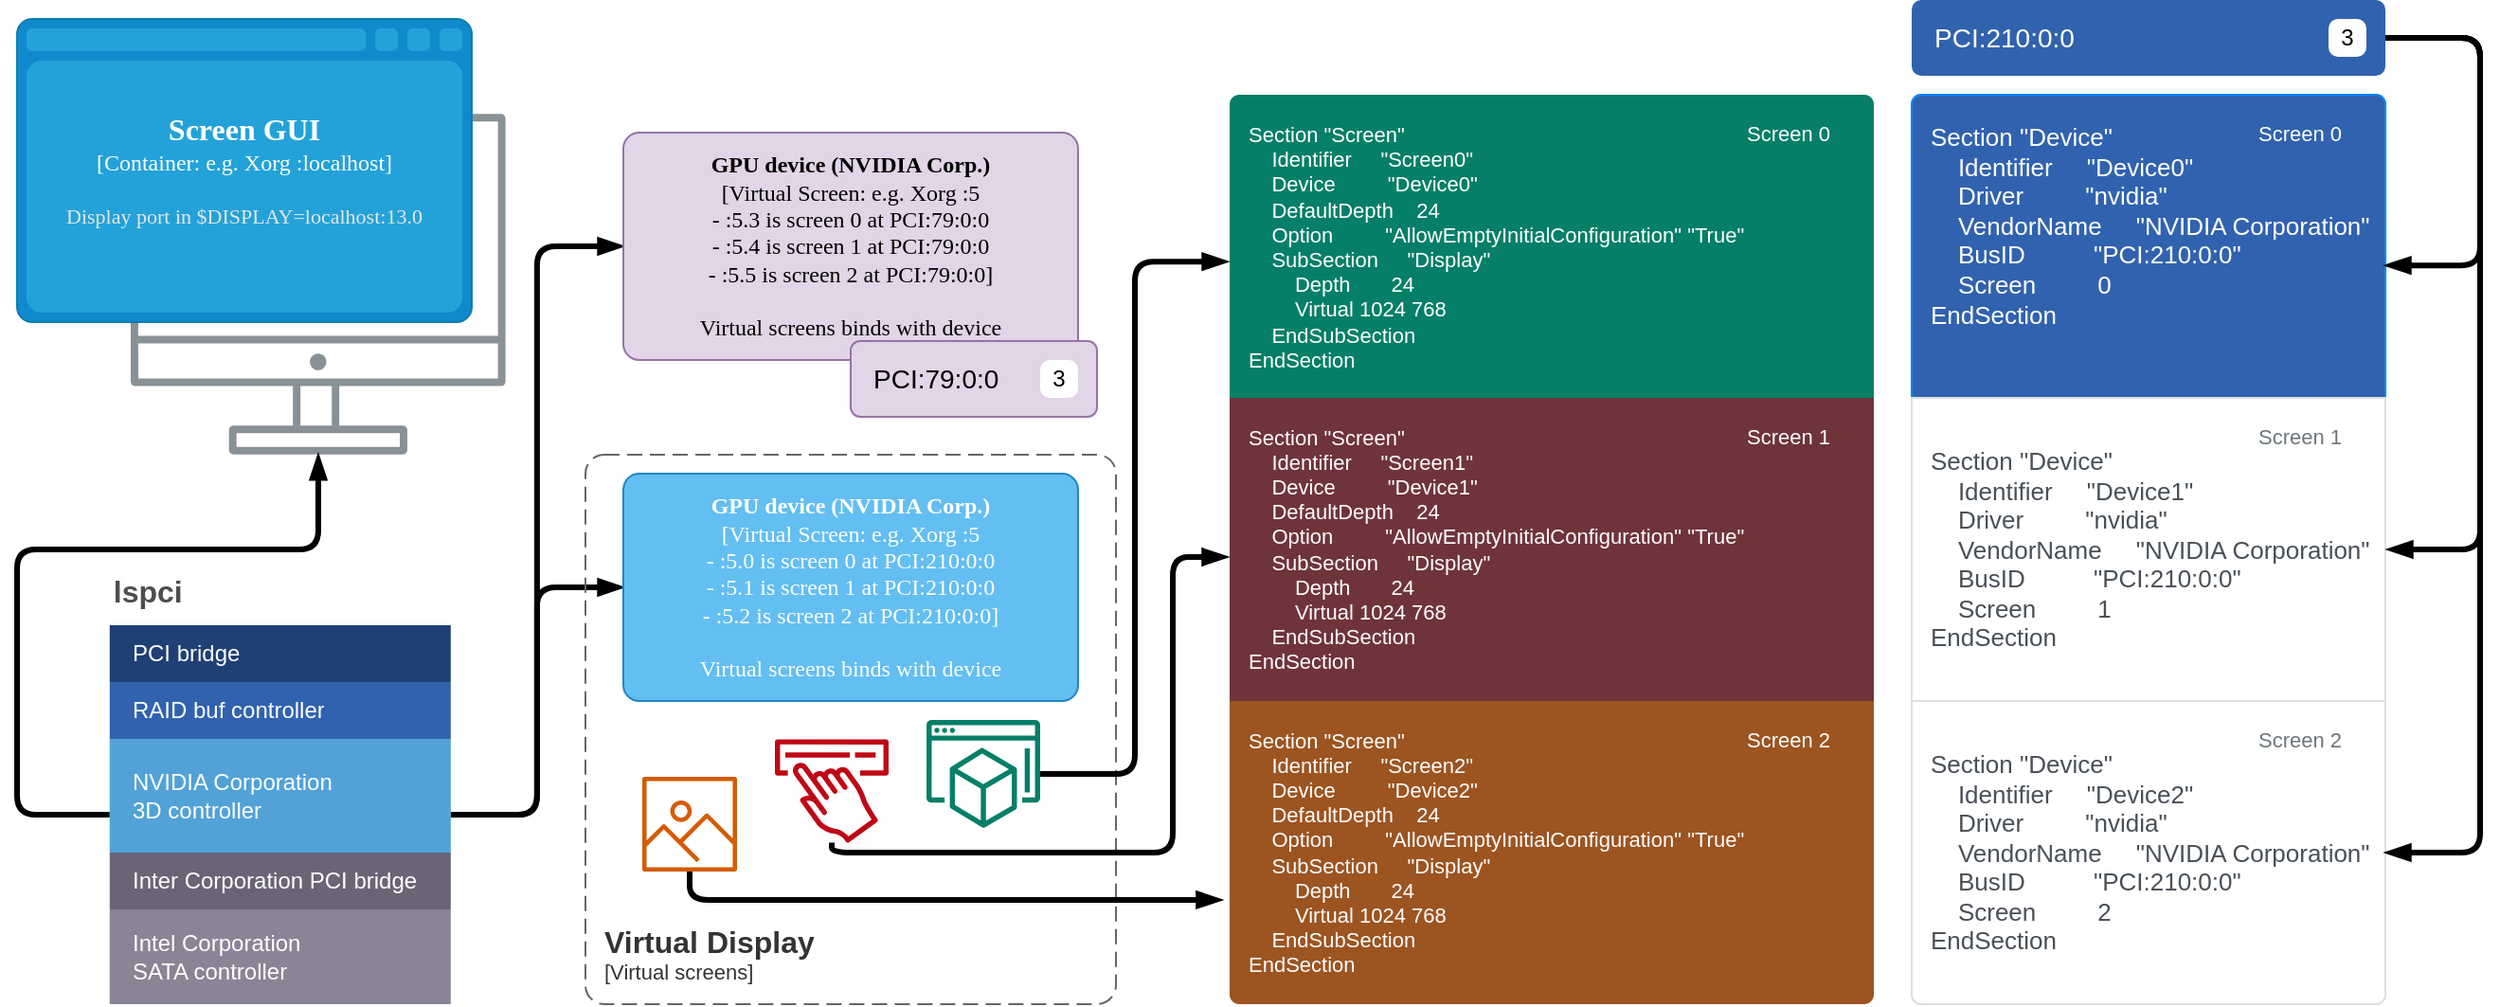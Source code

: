 <mxfile>
    <diagram id="nhE3GIlVimfKaPKoIuDz" name="Page-1">
        <mxGraphModel dx="1693" dy="740" grid="1" gridSize="10" guides="1" tooltips="1" connect="1" arrows="1" fold="1" page="1" pageScale="1" pageWidth="827" pageHeight="1169" math="0" shadow="0">
            <root>
                <mxCell id="0"/>
                <mxCell id="1" parent="0"/>
                <mxCell id="2" value="" style="sketch=0;outlineConnect=0;gradientColor=none;fontColor=#545B64;strokeColor=none;fillColor=#879196;dashed=0;verticalLabelPosition=bottom;verticalAlign=top;align=center;html=1;fontSize=12;fontStyle=0;aspect=fixed;shape=mxgraph.aws4.illustration_desktop;pointerEvents=1" parent="1" vertex="1">
                    <mxGeometry x="100" y="90" width="197.8" height="180" as="geometry"/>
                </mxCell>
                <mxCell id="3" value="lspci" style="align=left;fontSize=16;fontStyle=1;strokeColor=none;fillColor=none;fontColor=#4D4D4D;spacingTop=-8;resizable=0;" parent="1" vertex="1">
                    <mxGeometry x="88.9" y="330" width="180" height="30" as="geometry"/>
                </mxCell>
                <mxCell id="15" style="edgeStyle=orthogonalEdgeStyle;html=1;exitX=0;exitY=0.5;exitDx=0;exitDy=0;exitPerimeter=0;strokeWidth=3;endArrow=blockThin;endFill=1;strokeColor=default;" parent="1" source="4" target="2" edge="1">
                    <mxGeometry relative="1" as="geometry">
                        <Array as="points">
                            <mxPoint x="40" y="460"/>
                            <mxPoint x="40" y="320"/>
                            <mxPoint x="199" y="320"/>
                        </Array>
                    </mxGeometry>
                </mxCell>
                <mxCell id="21" style="edgeStyle=orthogonalEdgeStyle;html=1;entryX=0;entryY=0.5;entryDx=0;entryDy=0;entryPerimeter=0;strokeWidth=3;endArrow=blockThin;endFill=1;strokeColor=default;" parent="1" source="4" target="60" edge="1">
                    <mxGeometry relative="1" as="geometry">
                        <mxPoint x="360" y="160" as="targetPoint"/>
                    </mxGeometry>
                </mxCell>
                <mxCell id="22" style="edgeStyle=orthogonalEdgeStyle;html=1;strokeWidth=3;endArrow=blockThin;endFill=1;strokeColor=default;" parent="1" source="4" target="12" edge="1">
                    <mxGeometry relative="1" as="geometry"/>
                </mxCell>
                <mxCell id="4" value="" style="shape=table;html=1;whiteSpace=wrap;startSize=0;container=1;collapsible=0;childLayout=tableLayout;fillColor=none;align=left;spacingLeft=10;strokeColor=none;rounded=1;arcSize=11;fontColor=#FFFFFF;resizable=0;points=[[0.25,0,0],[0.5,0,0],[0.75,0,0],[1,0.25,0],[1,0.5,0],[1,0.75,0],[0.75,1,0],[0.5,1,0],[0.25,1,0],[0,0.75,0],[0,0.5,0],[0,0.25,0]];" parent="1" vertex="1">
                    <mxGeometry x="88.9" y="360" width="180" height="200" as="geometry"/>
                </mxCell>
                <mxCell id="5" value="PCI bridge" style="shape=partialRectangle;html=1;whiteSpace=wrap;connectable=0;fillColor=#1E4074;top=0;left=0;bottom=0;right=0;overflow=hidden;pointerEvents=1;align=left;spacingLeft=10;strokeColor=none;fontColor=#FFFFFF;" parent="4" vertex="1">
                    <mxGeometry width="180" height="30" as="geometry"/>
                </mxCell>
                <mxCell id="6" value="RAID buf controller" style="shape=partialRectangle;html=1;whiteSpace=wrap;connectable=0;fillColor=#3162AF;top=0;left=0;bottom=0;right=0;overflow=hidden;pointerEvents=1;align=left;spacingLeft=10;fontColor=#FFFFFF;" parent="4" vertex="1">
                    <mxGeometry y="30" width="180" height="30" as="geometry"/>
                </mxCell>
                <mxCell id="7" value="NVIDIA Corporation&lt;br&gt;3D controller" style="shape=partialRectangle;html=1;whiteSpace=wrap;connectable=0;fillColor=#52A2D8;top=0;left=0;bottom=0;right=0;overflow=hidden;pointerEvents=1;align=left;spacingLeft=10;fontColor=#FFFFFF;" parent="4" vertex="1">
                    <mxGeometry y="60" width="180" height="60" as="geometry"/>
                </mxCell>
                <mxCell id="9" value="Inter Corporation PCI bridge" style="shape=partialRectangle;html=1;whiteSpace=wrap;connectable=0;fillColor=#6B6477;top=0;left=0;bottom=0;right=0;overflow=hidden;pointerEvents=1;align=left;spacingLeft=10;fontColor=#FFFFFF;" parent="4" vertex="1">
                    <mxGeometry y="120" width="180" height="30" as="geometry"/>
                </mxCell>
                <mxCell id="10" value="Intel Corporation &lt;br&gt;SATA controller" style="shape=partialRectangle;html=1;whiteSpace=wrap;connectable=0;fillColor=#8B8496;top=0;left=0;bottom=0;right=0;overflow=hidden;pointerEvents=1;align=left;spacingLeft=10;fontColor=#FFFFFF;" parent="4" vertex="1">
                    <mxGeometry y="150" width="180" height="50" as="geometry"/>
                </mxCell>
                <object placeholders="1" c4Name="GPU device (NVIDIA Corp.)" c4Type="Virtual Screen" c4Technology="e.g. Xorg :5&#10;- :5.0 is screen 0 at PCI:210:0:0&#10;- :5.1 is screen 1 at PCI:210:0:0&#10;- :5.2 is screen 2 at PCI:210:0:0" c4Description="Virtual screens binds with device" label="&lt;font style=&quot;font-size: 12px;&quot;&gt;&lt;b style=&quot;font-size: 12px;&quot;&gt;%c4Name%&lt;/b&gt;&lt;/font&gt;&lt;div style=&quot;font-size: 12px;&quot;&gt;[%c4Type%: %c4Technology%]&lt;/div&gt;&lt;br style=&quot;font-size: 12px;&quot;&gt;&lt;div style=&quot;font-size: 12px;&quot;&gt;&lt;font style=&quot;font-size: 12px;&quot;&gt;%c4Description%&lt;/font&gt;&lt;/div&gt;" id="12">
                    <mxCell style="rounded=1;whiteSpace=wrap;html=1;labelBackgroundColor=none;fillColor=#63BEF2;fontColor=#ffffff;align=center;arcSize=7;strokeColor=#2086C9;metaEdit=1;resizable=0;points=[[0.25,0,0],[0.5,0,0],[0.75,0,0],[1,0.25,0],[1,0.5,0],[1,0.75,0],[0.75,1,0],[0.5,1,0],[0.25,1,0],[0,0.75,0],[0,0.5,0],[0,0.25,0]];fontFamily=Comic Sans MS;imageHeight=24;fontSize=12;" parent="1" vertex="1">
                        <mxGeometry x="360" y="280" width="240" height="120" as="geometry"/>
                    </mxCell>
                </object>
                <object placeholders="1" c4Name="Virtual Display" c4Type="ContainerScopeBoundary" c4Application="Virtual screens" label="&lt;font style=&quot;font-size: 16px&quot;&gt;&lt;b&gt;&lt;div style=&quot;text-align: left&quot;&gt;%c4Name%&lt;/div&gt;&lt;/b&gt;&lt;/font&gt;&lt;div style=&quot;text-align: left&quot;&gt;[%c4Application%]&lt;/div&gt;" id="17">
                    <mxCell style="rounded=1;fontSize=11;whiteSpace=wrap;html=1;dashed=1;arcSize=20;fillColor=none;strokeColor=#666666;fontColor=#333333;labelBackgroundColor=none;align=left;verticalAlign=bottom;labelBorderColor=none;spacingTop=0;spacing=10;dashPattern=8 4;metaEdit=1;rotatable=0;perimeter=rectanglePerimeter;noLabel=0;labelPadding=0;allowArrows=0;connectable=0;expand=0;recursiveResize=0;editable=1;pointerEvents=0;absoluteArcSize=1;points=[[0.25,0,0],[0.5,0,0],[0.75,0,0],[1,0.25,0],[1,0.5,0],[1,0.75,0],[0.75,1,0],[0.5,1,0],[0.25,1,0],[0,0.75,0],[0,0.5,0],[0,0.25,0]];" parent="1" vertex="1">
                        <mxGeometry x="340" y="270" width="280" height="290" as="geometry"/>
                    </mxCell>
                </object>
                <mxCell id="51" style="edgeStyle=orthogonalEdgeStyle;html=1;entryX=-0.012;entryY=0.656;entryDx=0;entryDy=0;entryPerimeter=0;strokeWidth=3;fontSize=12;fontColor=#000000;endArrow=blockThin;endFill=1;strokeColor=default;" parent="1" source="18" target="43" edge="1">
                    <mxGeometry relative="1" as="geometry">
                        <Array as="points">
                            <mxPoint x="395" y="505"/>
                        </Array>
                    </mxGeometry>
                </mxCell>
                <mxCell id="18" value="" style="sketch=0;outlineConnect=0;fontColor=#232F3E;gradientColor=none;fillColor=#D45B07;strokeColor=none;dashed=0;verticalLabelPosition=bottom;verticalAlign=top;align=center;html=1;fontSize=12;fontStyle=0;aspect=fixed;pointerEvents=1;shape=mxgraph.aws4.container_registry_image;" parent="1" vertex="1">
                    <mxGeometry x="370" y="440" width="50" height="50" as="geometry"/>
                </mxCell>
                <mxCell id="48" style="edgeStyle=orthogonalEdgeStyle;html=1;entryX=-0.003;entryY=0.525;entryDx=0;entryDy=0;entryPerimeter=0;strokeWidth=3;fontSize=12;fontColor=#000000;endArrow=blockThin;endFill=1;strokeColor=default;" parent="1" source="19" target="41" edge="1">
                    <mxGeometry relative="1" as="geometry">
                        <Array as="points">
                            <mxPoint x="470" y="480"/>
                            <mxPoint x="650" y="480"/>
                            <mxPoint x="650" y="324"/>
                        </Array>
                    </mxGeometry>
                </mxCell>
                <mxCell id="19" value="" style="sketch=0;outlineConnect=0;fontColor=#232F3E;gradientColor=none;fillColor=#BF0816;strokeColor=none;dashed=0;verticalLabelPosition=bottom;verticalAlign=top;align=center;html=1;fontSize=12;fontStyle=0;aspect=fixed;shape=mxgraph.aws4.amplify_aws_amplify_studio;" parent="1" vertex="1">
                    <mxGeometry x="440" y="420" width="60" height="55" as="geometry"/>
                </mxCell>
                <mxCell id="47" style="edgeStyle=orthogonalEdgeStyle;html=1;entryX=0;entryY=0.55;entryDx=0;entryDy=0;entryPerimeter=0;strokeWidth=3;fontSize=12;fontColor=#000000;endArrow=blockThin;endFill=1;strokeColor=default;" parent="1" source="20" target="39" edge="1">
                    <mxGeometry relative="1" as="geometry"/>
                </mxCell>
                <mxCell id="20" value="" style="sketch=0;outlineConnect=0;fontColor=#232F3E;gradientColor=none;fillColor=#067F68;strokeColor=none;dashed=0;verticalLabelPosition=bottom;verticalAlign=top;align=center;html=1;fontSize=12;fontStyle=0;aspect=fixed;shape=mxgraph.aws4.workspaces_workspaces_web;" parent="1" vertex="1">
                    <mxGeometry x="520" y="410" width="60" height="56.92" as="geometry"/>
                </mxCell>
                <mxCell id="30" value="" style="html=1;shadow=0;dashed=0;shape=mxgraph.bootstrap.rrect;rSize=5;strokeColor=#DFDFDF;html=1;whiteSpace=wrap;fillColor=#FFFFFF;fontColor=#495057;" parent="1" vertex="1">
                    <mxGeometry x="1040" y="80" width="250" height="480" as="geometry"/>
                </mxCell>
                <mxCell id="31" value="&lt;div style=&quot;font-size: 13px;&quot;&gt;&lt;font style=&quot;font-size: 13px;&quot;&gt;Section &quot;Device&quot;&lt;/font&gt;&lt;/div&gt;&lt;div style=&quot;font-size: 13px;&quot;&gt;&lt;font style=&quot;font-size: 13px;&quot;&gt;&amp;nbsp; &amp;nbsp; Identifier&amp;nbsp; &amp;nbsp; &amp;nbsp;&quot;Device0&quot;&lt;/font&gt;&lt;/div&gt;&lt;div style=&quot;font-size: 13px;&quot;&gt;&lt;font style=&quot;font-size: 13px;&quot;&gt;&amp;nbsp; &amp;nbsp; Driver&amp;nbsp; &amp;nbsp; &amp;nbsp; &amp;nbsp; &amp;nbsp;&quot;nvidia&quot;&lt;/font&gt;&lt;/div&gt;&lt;div style=&quot;font-size: 13px;&quot;&gt;&lt;font style=&quot;font-size: 13px;&quot;&gt;&amp;nbsp; &amp;nbsp; VendorName&amp;nbsp; &amp;nbsp; &amp;nbsp;&quot;NVIDIA Corporation&quot;&lt;/font&gt;&lt;/div&gt;&lt;div style=&quot;font-size: 13px;&quot;&gt;&lt;font style=&quot;font-size: 13px;&quot;&gt;&amp;nbsp; &amp;nbsp; BusID&amp;nbsp; &amp;nbsp; &amp;nbsp; &amp;nbsp; &amp;nbsp; &quot;PCI:210:0:0&quot;&lt;/font&gt;&lt;/div&gt;&lt;div style=&quot;font-size: 13px;&quot;&gt;&lt;font style=&quot;font-size: 13px;&quot;&gt;&amp;nbsp; &amp;nbsp; Screen&amp;nbsp; &amp;nbsp; &amp;nbsp; &amp;nbsp; &amp;nbsp;0&lt;/font&gt;&lt;/div&gt;&lt;div style=&quot;font-size: 13px;&quot;&gt;&lt;font style=&quot;font-size: 13px;&quot;&gt;EndSection&lt;/font&gt;&lt;/div&gt;" style="html=1;shadow=0;dashed=0;shape=mxgraph.bootstrap.topButton;rSize=5;perimeter=none;whiteSpace=wrap;resizeWidth=1;align=left;spacing=10;verticalAlign=top;fillColor=#3162af;strokeColor=#0085FC;fontColor=#ffffff;" parent="30" vertex="1">
                    <mxGeometry width="250" height="160" relative="1" as="geometry"/>
                </mxCell>
                <mxCell id="32" value="Screen 0" style="strokeColor=none;fillColor=none;fontColor=#ffffff;fontSize=11;" parent="31" vertex="1">
                    <mxGeometry x="1" width="90" height="40" relative="1" as="geometry">
                        <mxPoint x="-90" as="offset"/>
                    </mxGeometry>
                </mxCell>
                <mxCell id="33" value="&lt;div style=&quot;font-size: 13px;&quot;&gt;&lt;font style=&quot;font-size: 13px;&quot;&gt;Section &quot;Device&quot;&lt;/font&gt;&lt;/div&gt;&lt;div style=&quot;font-size: 13px;&quot;&gt;&lt;font style=&quot;font-size: 13px;&quot;&gt;&amp;nbsp; &amp;nbsp; Identifier&amp;nbsp; &amp;nbsp; &amp;nbsp;&quot;Device1&quot;&lt;/font&gt;&lt;/div&gt;&lt;div style=&quot;font-size: 13px;&quot;&gt;&lt;font style=&quot;font-size: 13px;&quot;&gt;&amp;nbsp; &amp;nbsp; Driver&amp;nbsp; &amp;nbsp; &amp;nbsp; &amp;nbsp; &amp;nbsp;&quot;nvidia&quot;&lt;/font&gt;&lt;/div&gt;&lt;div style=&quot;font-size: 13px;&quot;&gt;&lt;font style=&quot;font-size: 13px;&quot;&gt;&amp;nbsp; &amp;nbsp; VendorName&amp;nbsp; &amp;nbsp; &amp;nbsp;&quot;NVIDIA Corporation&quot;&lt;/font&gt;&lt;/div&gt;&lt;div style=&quot;font-size: 13px;&quot;&gt;&lt;font style=&quot;font-size: 13px;&quot;&gt;&amp;nbsp; &amp;nbsp; BusID&amp;nbsp; &amp;nbsp; &amp;nbsp; &amp;nbsp; &amp;nbsp; &quot;PCI:210:0:0&quot;&lt;/font&gt;&lt;/div&gt;&lt;div style=&quot;font-size: 13px;&quot;&gt;&lt;font style=&quot;font-size: 13px;&quot;&gt;&amp;nbsp; &amp;nbsp; Screen&amp;nbsp; &amp;nbsp; &amp;nbsp; &amp;nbsp; &amp;nbsp;1&lt;/font&gt;&lt;/div&gt;&lt;div style=&quot;font-size: 13px;&quot;&gt;&lt;font style=&quot;font-size: 13px;&quot;&gt;EndSection&lt;/font&gt;&lt;/div&gt;" style="strokeColor=inherit;fillColor=inherit;gradientColor=inherit;fontColor=inherit;html=1;shadow=0;dashed=0;perimeter=none;whiteSpace=wrap;resizeWidth=1;align=left;spacing=10;rounded=0;" parent="30" vertex="1">
                    <mxGeometry width="250" height="160" relative="1" as="geometry">
                        <mxPoint y="160" as="offset"/>
                    </mxGeometry>
                </mxCell>
                <mxCell id="34" value="Screen 1" style="strokeColor=none;fillColor=none;fontColor=#6C767D;fontSize=11;" parent="33" vertex="1">
                    <mxGeometry x="1" width="90" height="40" relative="1" as="geometry">
                        <mxPoint x="-90" as="offset"/>
                    </mxGeometry>
                </mxCell>
                <mxCell id="35" value="&lt;div style=&quot;font-size: 13px;&quot;&gt;Section &quot;Device&quot;&lt;/div&gt;&lt;div style=&quot;font-size: 13px;&quot;&gt;&amp;nbsp; &amp;nbsp; Identifier&amp;nbsp; &amp;nbsp; &amp;nbsp;&quot;Device2&quot;&lt;/div&gt;&lt;div style=&quot;font-size: 13px;&quot;&gt;&amp;nbsp; &amp;nbsp; Driver&amp;nbsp; &amp;nbsp; &amp;nbsp; &amp;nbsp; &amp;nbsp;&quot;nvidia&quot;&lt;/div&gt;&lt;div style=&quot;font-size: 13px;&quot;&gt;&amp;nbsp; &amp;nbsp; VendorName&amp;nbsp; &amp;nbsp; &amp;nbsp;&quot;NVIDIA Corporation&quot;&lt;/div&gt;&lt;div style=&quot;font-size: 13px;&quot;&gt;&amp;nbsp; &amp;nbsp; BusID&amp;nbsp; &amp;nbsp; &amp;nbsp; &amp;nbsp; &amp;nbsp; &quot;PCI:210:0:0&quot;&lt;/div&gt;&lt;div style=&quot;font-size: 13px;&quot;&gt;&amp;nbsp; &amp;nbsp; Screen&amp;nbsp; &amp;nbsp; &amp;nbsp; &amp;nbsp; &amp;nbsp;2&lt;/div&gt;&lt;div style=&quot;font-size: 13px;&quot;&gt;EndSection&lt;/div&gt;" style="strokeColor=inherit;fillColor=inherit;gradientColor=inherit;fontColor=inherit;html=1;shadow=0;dashed=0;shape=mxgraph.bootstrap.bottomButton;rSize=5;perimeter=none;whiteSpace=wrap;resizeWidth=1;resizeHeight=0;align=left;spacing=10;" parent="30" vertex="1">
                    <mxGeometry y="1" width="250" height="160" relative="1" as="geometry">
                        <mxPoint y="-160" as="offset"/>
                    </mxGeometry>
                </mxCell>
                <mxCell id="36" value="Screen 2" style="strokeColor=none;fillColor=none;fontColor=#6C767D;fontSize=11;" parent="35" vertex="1">
                    <mxGeometry x="1" width="90" height="40" relative="1" as="geometry">
                        <mxPoint x="-90" as="offset"/>
                    </mxGeometry>
                </mxCell>
                <mxCell id="38" value="" style="html=1;shadow=0;dashed=0;shape=mxgraph.bootstrap.rrect;rSize=5;strokeColor=none;html=1;whiteSpace=wrap;fillColor=#FFFFFF;fontColor=#495057;fontSize=11;" parent="1" vertex="1">
                    <mxGeometry x="680" y="80" width="340" height="480" as="geometry"/>
                </mxCell>
                <mxCell id="39" value="&lt;div style=&quot;font-size: 11px;&quot;&gt;&lt;div style=&quot;font-size: 11px;&quot;&gt;Section &quot;Screen&quot;&lt;/div&gt;&lt;div style=&quot;font-size: 11px;&quot;&gt;&amp;nbsp; &amp;nbsp; Identifier&amp;nbsp; &amp;nbsp; &amp;nbsp;&quot;Screen0&quot;&lt;/div&gt;&lt;div style=&quot;font-size: 11px;&quot;&gt;&amp;nbsp; &amp;nbsp; Device&amp;nbsp; &amp;nbsp; &amp;nbsp; &amp;nbsp; &amp;nbsp;&quot;Device0&quot;&lt;/div&gt;&lt;div style=&quot;font-size: 11px;&quot;&gt;&amp;nbsp; &amp;nbsp; DefaultDepth&amp;nbsp; &amp;nbsp; 24&lt;/div&gt;&lt;div style=&quot;font-size: 11px;&quot;&gt;&amp;nbsp; &amp;nbsp; Option&amp;nbsp; &amp;nbsp; &amp;nbsp; &amp;nbsp; &amp;nbsp;&quot;AllowEmptyInitialConfiguration&quot; &quot;True&quot;&lt;/div&gt;&lt;div style=&quot;font-size: 11px;&quot;&gt;&amp;nbsp; &amp;nbsp; SubSection&amp;nbsp; &amp;nbsp; &amp;nbsp;&quot;Display&quot;&lt;/div&gt;&lt;div style=&quot;font-size: 11px;&quot;&gt;&amp;nbsp; &amp;nbsp; &amp;nbsp; &amp;nbsp; Depth&amp;nbsp; &amp;nbsp; &amp;nbsp; &amp;nbsp;24&lt;/div&gt;&lt;div style=&quot;font-size: 11px;&quot;&gt;&amp;nbsp; &amp;nbsp; &amp;nbsp; &amp;nbsp; Virtual 1024 768&lt;/div&gt;&lt;div style=&quot;font-size: 11px;&quot;&gt;&amp;nbsp; &amp;nbsp; EndSubSection&lt;/div&gt;&lt;div style=&quot;font-size: 11px;&quot;&gt;EndSection&lt;/div&gt;&lt;/div&gt;" style="html=1;shadow=0;dashed=0;shape=mxgraph.bootstrap.topButton;rSize=5;perimeter=none;whiteSpace=wrap;resizeWidth=1;align=left;spacing=10;verticalAlign=top;fillColor=#067f68;strokeColor=none;fontColor=#ffffff;strokeWidth=4;portConstraintRotation=0;perimeterSpacing=1;fontSize=11;" parent="38" vertex="1">
                    <mxGeometry width="340" height="160" relative="1" as="geometry"/>
                </mxCell>
                <mxCell id="40" value="Screen 0" style="strokeColor=none;fillColor=none;fontColor=#ffffff;fontSize=11;" parent="39" vertex="1">
                    <mxGeometry x="1" width="90" height="40" relative="1" as="geometry">
                        <mxPoint x="-90" as="offset"/>
                    </mxGeometry>
                </mxCell>
                <mxCell id="41" value="&lt;div style=&quot;font-size: 11px;&quot;&gt;&lt;div style=&quot;font-size: 11px;&quot;&gt;Section &quot;Screen&quot;&lt;/div&gt;&lt;div style=&quot;font-size: 11px;&quot;&gt;&amp;nbsp; &amp;nbsp; Identifier&amp;nbsp; &amp;nbsp; &amp;nbsp;&quot;Screen1&quot;&lt;/div&gt;&lt;div style=&quot;font-size: 11px;&quot;&gt;&amp;nbsp; &amp;nbsp; Device&amp;nbsp; &amp;nbsp; &amp;nbsp; &amp;nbsp; &amp;nbsp;&quot;Device1&quot;&lt;/div&gt;&lt;div style=&quot;font-size: 11px;&quot;&gt;&amp;nbsp; &amp;nbsp; DefaultDepth&amp;nbsp; &amp;nbsp; 24&lt;/div&gt;&lt;div style=&quot;font-size: 11px;&quot;&gt;&amp;nbsp; &amp;nbsp; Option&amp;nbsp; &amp;nbsp; &amp;nbsp; &amp;nbsp; &amp;nbsp;&quot;AllowEmptyInitialConfiguration&quot; &quot;True&quot;&lt;/div&gt;&lt;div style=&quot;font-size: 11px;&quot;&gt;&amp;nbsp; &amp;nbsp; SubSection&amp;nbsp; &amp;nbsp; &amp;nbsp;&quot;Display&quot;&lt;/div&gt;&lt;div style=&quot;font-size: 11px;&quot;&gt;&amp;nbsp; &amp;nbsp; &amp;nbsp; &amp;nbsp; Depth&amp;nbsp; &amp;nbsp; &amp;nbsp; &amp;nbsp;24&lt;/div&gt;&lt;div style=&quot;font-size: 11px;&quot;&gt;&amp;nbsp; &amp;nbsp; &amp;nbsp; &amp;nbsp; Virtual 1024 768&lt;/div&gt;&lt;div style=&quot;font-size: 11px;&quot;&gt;&amp;nbsp; &amp;nbsp; EndSubSection&lt;/div&gt;&lt;div style=&quot;font-size: 11px;&quot;&gt;EndSection&lt;/div&gt;&lt;/div&gt;" style="strokeColor=none;fillColor=#6f3439;fontColor=#ffffff;html=1;shadow=0;dashed=0;perimeter=none;whiteSpace=wrap;resizeWidth=1;align=left;spacing=10;rounded=0;fontSize=11;" parent="38" vertex="1">
                    <mxGeometry width="340" height="160" relative="1" as="geometry">
                        <mxPoint y="160" as="offset"/>
                    </mxGeometry>
                </mxCell>
                <mxCell id="42" value="Screen 1" style="strokeColor=none;fillColor=none;fontColor=#ffffff;fontSize=11;" parent="41" vertex="1">
                    <mxGeometry x="1" width="90" height="40" relative="1" as="geometry">
                        <mxPoint x="-90" as="offset"/>
                    </mxGeometry>
                </mxCell>
                <mxCell id="43" value="&lt;div style=&quot;font-size: 11px;&quot;&gt;&lt;div style=&quot;font-size: 11px;&quot;&gt;Section &quot;Screen&quot;&lt;/div&gt;&lt;div style=&quot;font-size: 11px;&quot;&gt;&amp;nbsp; &amp;nbsp; Identifier&amp;nbsp; &amp;nbsp; &amp;nbsp;&quot;Screen2&quot;&lt;/div&gt;&lt;div style=&quot;font-size: 11px;&quot;&gt;&amp;nbsp; &amp;nbsp; Device&amp;nbsp; &amp;nbsp; &amp;nbsp; &amp;nbsp; &amp;nbsp;&quot;Device2&quot;&lt;/div&gt;&lt;div style=&quot;font-size: 11px;&quot;&gt;&amp;nbsp; &amp;nbsp; DefaultDepth&amp;nbsp; &amp;nbsp; 24&lt;/div&gt;&lt;div style=&quot;font-size: 11px;&quot;&gt;&amp;nbsp; &amp;nbsp; Option&amp;nbsp; &amp;nbsp; &amp;nbsp; &amp;nbsp; &amp;nbsp;&quot;AllowEmptyInitialConfiguration&quot; &quot;True&quot;&lt;/div&gt;&lt;div style=&quot;font-size: 11px;&quot;&gt;&amp;nbsp; &amp;nbsp; SubSection&amp;nbsp; &amp;nbsp; &amp;nbsp;&quot;Display&quot;&lt;/div&gt;&lt;div style=&quot;font-size: 11px;&quot;&gt;&amp;nbsp; &amp;nbsp; &amp;nbsp; &amp;nbsp; Depth&amp;nbsp; &amp;nbsp; &amp;nbsp; &amp;nbsp;24&lt;/div&gt;&lt;div style=&quot;font-size: 11px;&quot;&gt;&amp;nbsp; &amp;nbsp; &amp;nbsp; &amp;nbsp; Virtual 1024 768&lt;/div&gt;&lt;div style=&quot;font-size: 11px;&quot;&gt;&amp;nbsp; &amp;nbsp; EndSubSection&lt;/div&gt;&lt;div style=&quot;font-size: 11px;&quot;&gt;EndSection&lt;/div&gt;&lt;/div&gt;" style="strokeColor=none;fillColor=#9c5421;fontColor=#ffffff;html=1;shadow=0;dashed=0;shape=mxgraph.bootstrap.bottomButton;rSize=5;perimeter=none;whiteSpace=wrap;resizeWidth=1;resizeHeight=0;align=left;spacing=10;fontSize=11;" parent="38" vertex="1">
                    <mxGeometry y="1" width="340" height="160" relative="1" as="geometry">
                        <mxPoint y="-160" as="offset"/>
                    </mxGeometry>
                </mxCell>
                <mxCell id="44" value="Screen 2" style="strokeColor=none;fillColor=none;fontColor=#ffffff;fontSize=11;" parent="43" vertex="1">
                    <mxGeometry x="1" width="90" height="40" relative="1" as="geometry">
                        <mxPoint x="-90" as="offset"/>
                    </mxGeometry>
                </mxCell>
                <mxCell id="55" style="edgeStyle=orthogonalEdgeStyle;html=1;entryX=1;entryY=0.563;entryDx=0;entryDy=0;entryPerimeter=0;strokeWidth=3;fontSize=12;fontColor=#000000;endArrow=blockThin;endFill=1;strokeColor=default;" parent="1" source="52" target="31" edge="1">
                    <mxGeometry relative="1" as="geometry">
                        <Array as="points">
                            <mxPoint x="1340" y="50"/>
                            <mxPoint x="1340" y="170"/>
                        </Array>
                    </mxGeometry>
                </mxCell>
                <mxCell id="52" value="PCI:210:0:0" style="html=1;shadow=0;dashed=0;shape=mxgraph.bootstrap.rrect;rSize=5;strokeColor=none;strokeWidth=1;fillColor=#3162ae;fontColor=#FFFFFF;whiteSpace=wrap;align=left;verticalAlign=middle;spacingLeft=10;fontStyle=0;fontSize=14;" parent="1" vertex="1">
                    <mxGeometry x="1040" y="30" width="250" height="40" as="geometry"/>
                </mxCell>
                <mxCell id="53" value="3" style="html=1;shadow=0;dashed=0;shape=mxgraph.bootstrap.rrect;rSize=5;strokeColor=none;strokeWidth=1;fillColor=#ffffff;fontColor=#000000;whiteSpace=wrap;align=center;verticalAlign=middle;fontSize=12;" parent="52" vertex="1">
                    <mxGeometry x="1" y="0.5" width="20" height="20" relative="1" as="geometry">
                        <mxPoint x="-30" y="-10" as="offset"/>
                    </mxGeometry>
                </mxCell>
                <mxCell id="57" style="edgeStyle=orthogonalEdgeStyle;html=1;entryX=1.004;entryY=0.5;entryDx=0;entryDy=0;entryPerimeter=0;strokeWidth=3;fontSize=12;fontColor=#000000;endArrow=blockThin;endFill=1;strokeColor=default;" parent="1" source="52" target="33" edge="1">
                    <mxGeometry relative="1" as="geometry">
                        <mxPoint x="1290" y="50" as="sourcePoint"/>
                        <mxPoint x="1290" y="170.08" as="targetPoint"/>
                        <Array as="points">
                            <mxPoint x="1340" y="50"/>
                            <mxPoint x="1340" y="320"/>
                        </Array>
                    </mxGeometry>
                </mxCell>
                <mxCell id="58" style="edgeStyle=orthogonalEdgeStyle;html=1;entryX=1;entryY=0.5;entryDx=0;entryDy=0;entryPerimeter=0;strokeWidth=3;fontSize=12;fontColor=#000000;endArrow=blockThin;endFill=1;strokeColor=default;" parent="1" source="52" target="35" edge="1">
                    <mxGeometry relative="1" as="geometry">
                        <mxPoint x="1290" y="50" as="sourcePoint"/>
                        <mxPoint x="1291" y="320" as="targetPoint"/>
                        <Array as="points">
                            <mxPoint x="1340" y="50"/>
                            <mxPoint x="1340" y="480"/>
                        </Array>
                    </mxGeometry>
                </mxCell>
                <object placeholders="1" c4Type="Screen GUI" c4Container="Container" c4Technology="e.g. Xorg :localhost" c4Description="Display port in $DISPLAY=localhost:13.0" label="&lt;font style=&quot;font-size: 16px&quot;&gt;&lt;b&gt;%c4Type%&lt;/b&gt;&lt;/font&gt;&lt;div&gt;[%c4Container%:&amp;nbsp;%c4Technology%]&lt;/div&gt;&lt;br&gt;&lt;div&gt;&lt;font style=&quot;font-size: 11px&quot;&gt;&lt;font color=&quot;#E6E6E6&quot;&gt;%c4Description%&lt;/font&gt;&lt;/font&gt;&lt;/div&gt;" id="59">
                    <mxCell style="shape=mxgraph.c4.webBrowserContainer2;whiteSpace=wrap;html=1;boundedLbl=1;rounded=0;labelBackgroundColor=none;strokeColor=#118ACD;fillColor=#23A2D9;strokeColor=#118ACD;strokeColor2=#0E7DAD;fontSize=12;fontColor=#ffffff;align=center;metaEdit=1;points=[[0.5,0,0],[1,0.25,0],[1,0.5,0],[1,0.75,0],[0.5,1,0],[0,0.75,0],[0,0.5,0],[0,0.25,0]];resizable=0;fontFamily=Comic Sans MS;" vertex="1" parent="1">
                        <mxGeometry x="40" y="40" width="240" height="160" as="geometry"/>
                    </mxCell>
                </object>
                <object placeholders="1" c4Name="GPU device (NVIDIA Corp.)" c4Type="Virtual Screen" c4Technology="e.g. Xorg :5&#10;- :5.3 is screen 0 at PCI:79:0:0&#10;- :5.4 is screen 1 at PCI:79:0:0&#10;- :5.5 is screen 2 at PCI:79:0:0" c4Description="Virtual screens binds with device" label="&lt;font style=&quot;font-size: 12px;&quot;&gt;&lt;b style=&quot;font-size: 12px;&quot;&gt;%c4Name%&lt;/b&gt;&lt;/font&gt;&lt;div style=&quot;font-size: 12px;&quot;&gt;[%c4Type%: %c4Technology%]&lt;/div&gt;&lt;br style=&quot;font-size: 12px;&quot;&gt;&lt;div style=&quot;font-size: 12px;&quot;&gt;&lt;font style=&quot;font-size: 12px;&quot;&gt;%c4Description%&lt;/font&gt;&lt;/div&gt;" id="60">
                    <mxCell style="rounded=1;whiteSpace=wrap;html=1;labelBackgroundColor=none;fillColor=#e1d5e7;align=center;arcSize=7;strokeColor=#9673a6;metaEdit=1;resizable=0;points=[[0.25,0,0],[0.5,0,0],[0.75,0,0],[1,0.25,0],[1,0.5,0],[1,0.75,0],[0.75,1,0],[0.5,1,0],[0.25,1,0],[0,0.75,0],[0,0.5,0],[0,0.25,0]];fontFamily=Comic Sans MS;imageHeight=24;fontSize=12;" vertex="1" parent="1">
                        <mxGeometry x="360" y="100" width="240" height="120" as="geometry"/>
                    </mxCell>
                </object>
                <mxCell id="61" value="PCI:79:0:0" style="html=1;shadow=0;dashed=0;shape=mxgraph.bootstrap.rrect;rSize=5;strokeColor=#9673a6;strokeWidth=1;fillColor=#e1d5e7;whiteSpace=wrap;align=left;verticalAlign=middle;spacingLeft=10;fontStyle=0;fontSize=14;" vertex="1" parent="1">
                    <mxGeometry x="480" y="210" width="130" height="40" as="geometry"/>
                </mxCell>
                <mxCell id="62" value="3" style="html=1;shadow=0;dashed=0;shape=mxgraph.bootstrap.rrect;rSize=5;strokeColor=none;strokeWidth=1;fillColor=#ffffff;fontColor=#000000;whiteSpace=wrap;align=center;verticalAlign=middle;fontSize=12;" vertex="1" parent="61">
                    <mxGeometry x="1" y="0.5" width="20" height="20" relative="1" as="geometry">
                        <mxPoint x="-30" y="-10" as="offset"/>
                    </mxGeometry>
                </mxCell>
            </root>
        </mxGraphModel>
    </diagram>
</mxfile>